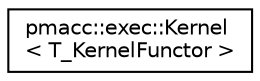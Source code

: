 digraph "Graphical Class Hierarchy"
{
 // LATEX_PDF_SIZE
  edge [fontname="Helvetica",fontsize="10",labelfontname="Helvetica",labelfontsize="10"];
  node [fontname="Helvetica",fontsize="10",shape=record];
  rankdir="LR";
  Node0 [label="pmacc::exec::Kernel\l\< T_KernelFunctor \>",height=0.2,width=0.4,color="black", fillcolor="white", style="filled",URL="$structpmacc_1_1exec_1_1_kernel.html",tooltip="wrapper for the user kernel functor"];
}
